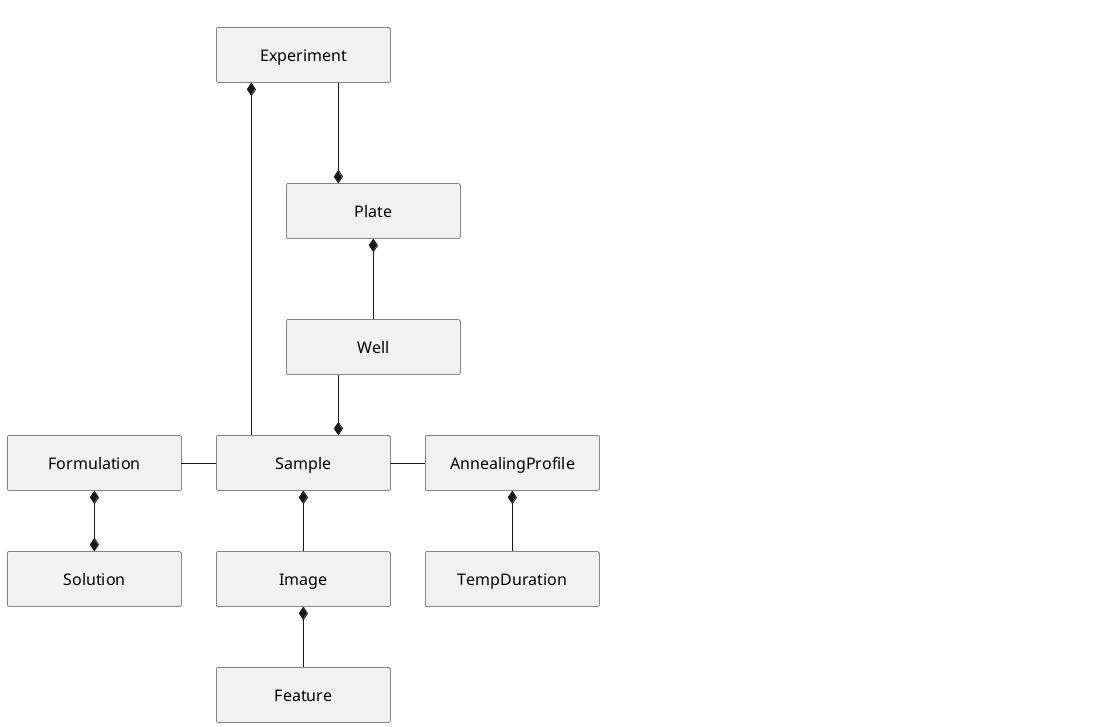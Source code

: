@startuml class_diagram
skinparam classAttributeIconSize 0
skinparam SameClassWidth true
skinparam linetype ortho
'skinparam MinClassWidth 120
'skinparam MinClassHeight 150
skinparam RoundCorner 5
skinparam Padding 12
skinparam ClassFontSize 16
'skinparam linetype polyline
'skin param ranksep 100
'scale 2000 width
'scale 3000 height
'top to bottom direction

!define datatype(x) class x << (D,#FF7700) DataType>>
hide empty members
hide circle
hide attributes
hide methods
hide Salt
hide TemperatureRamp
hide TemperatureCycler
hide LiquidHandler
hide Component

datatype(Salt) {
  name: String
  molecular_weight: Float
}

datatype(TemperatureRamp) {
  start_temp: Float
  end_temp: Float
  molecular_weight: Float
}

!define datatype(x) class x << (D,#FF7700) DataType>>
hide empty members
datatype(Salt) {
  name: String
  molecular_weight: Float
}

class Experiment {
+id : Integer
+plate_id : Integer
+description : String
+notes : String
+creation_date_time : DateTime
+dispense_start : DateTime
+dispense_finish : DateTime
+anneal_start : DateTime
+anneal_finish : DateTime
}

class Plate {
+ id: Integer
+ name : String
+ serial_number : String
+ num_rows: Integer
+ num_columns: Integer
+ num_wells: Integer
+ centre_first_well_offset_x: Float
+ centre_first_well_offset_y: Float
+ well_type: Enum
+ well_dimension: Float
+ well_spacing_x: Float
+ well_spacing_y: Float
+ min_well_volume: Float
+ max_well_volume: Float
}
class Well {
+ well_row : Integer
+ well_column : Integer
+ sensor_address : String
+ calibration_factor: Float
+ active: Boolean
+ coverslip_thickness: Float
}

class Sample {
+ formula : Formula
+ annealing_profile: AnnealingProfile 
+ x_position : Float
+ y_position : Float
}

class TemperatureCycler << (S, Orchid) Control >> {
+ id : Integer
+ name : String
+ num_rows: Integer 
+ num_columns: Integer 
run(AnnealingProfile): Boolean
get_temps(): Float[]
} 

class LiquidHandler << (S, Orchid) Control >> {
+ id : Integer
+ name : String
+ max_num_components: Integer 
set_up_components
dispense(Formula): Boolean
get_temps(): Float[]
}

class Image {
+ formula : Formula
+ x_position : Float
+ y_position : Float
}

class AnnealingProfile {
+ id : Int
+ name : String
+ isMaster : Boolean
+ temp_duration[]: TempDuration 
}

class Formulation {
+ id : Int
+ name : String
+ isMaster : Boolean
}

class Component {
+ id : Int
+ name : String
+ ratio : Float
}

class TempDuration {
+ start_temp : Float
+ end_temp : Float
+ time_mins: Int 
}

class Solution {
+ id : Int
+ name : String
+ solvent : String
+ salts[] : Salt
+ material[] : String
}

'together {class Experiment class Plate class Well}



Experiment --* Plate : "                "
Plate *--  Well : "     "
Experiment *-d Sample
'Experiment "0..*" -r "1" LiquidHandler : "     "
'Experiment "0..*" -l "1" TemperatureCycler : "  " 
Sample *--u  Well : "          " 
Sample  --r AnnealingProfile 
Sample  --l Formulation : "          " 
Sample  *--  Image  
Image  *-- Feature : "          "
AnnealingProfile *-- TempDuration
Formulation *--* Solution
'Experiment -[hidden]d Formulation


'(Formulation, Solution) ... Component




@enduml